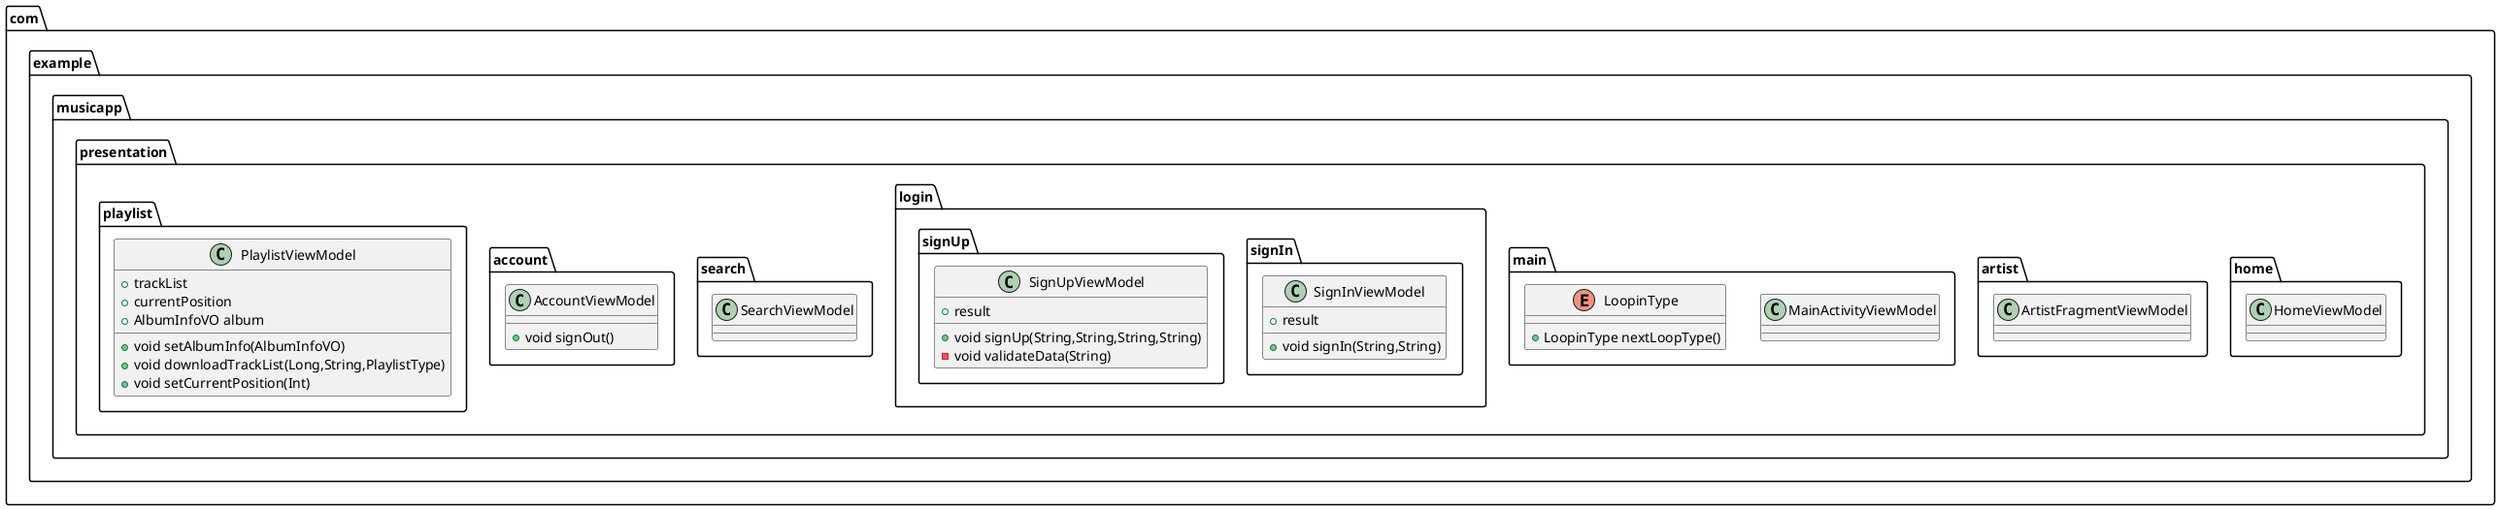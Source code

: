 @startuml
class com.example.musicapp.presentation.home.HomeViewModel {
}
class com.example.musicapp.presentation.artist.ArtistFragmentViewModel {
}
class com.example.musicapp.presentation.main.MainActivityViewModel {
}
enum com.example.musicapp.presentation.main.LoopinType {
+ LoopinType nextLoopType()
}

class com.example.musicapp.presentation.login.signIn.SignInViewModel {
    +  result
    + void signIn(String,String)
}

class com.example.musicapp.presentation.login.signUp.SignUpViewModel {
+  result
+ void signUp(String,String,String,String)
- void validateData(String)
}


class com.example.musicapp.presentation.search.SearchViewModel {
}
class com.example.musicapp.presentation.account.AccountViewModel {
+ void signOut()
}


class com.example.musicapp.presentation.playlist.PlaylistViewModel {
+  trackList
+  currentPosition
+ AlbumInfoVO album
+ void setAlbumInfo(AlbumInfoVO)
+ void downloadTrackList(Long,String,PlaylistType)
+ void setCurrentPosition(Int)
}
@enduml